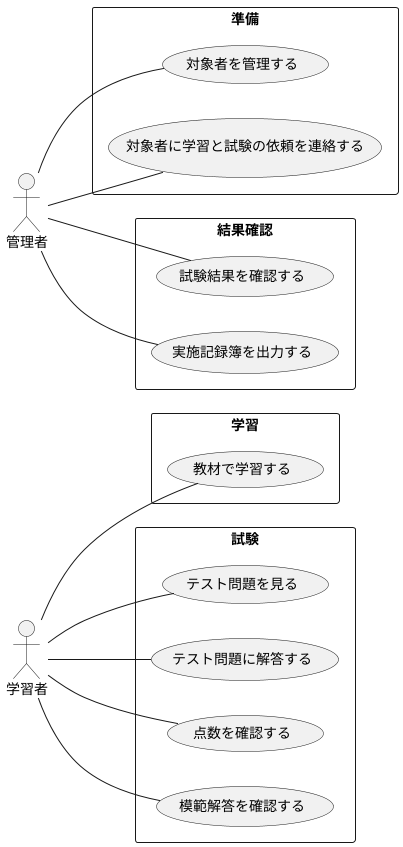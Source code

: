 @startuml pedu
actor 学習者
actor 管理者

left to right direction
' 学習者
rectangle 学習 {
    学習者 -- (教材で学習する)
}
rectangle 試験 {
    学習者 -- (テスト問題を見る)
    学習者 -- (テスト問題に解答する)
    学習者 -- (点数を確認する)
    学習者 -- (模範解答を確認する)
}

' 管理者
rectangle 準備 {
    管理者 -- (対象者を管理する)
    管理者 -- (対象者に学習と試験の依頼を連絡する)
}

rectangle 結果確認 {
    管理者 -- (試験結果を確認する)
    管理者 -- (実施記録簿を出力する)
}

@enduml